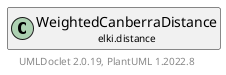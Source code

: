 @startuml
    remove .*\.(Instance|Par|Parameterizer|Factory)$
    set namespaceSeparator none
    hide empty fields
    hide empty methods

    class "<size:14>WeightedCanberraDistance.Par\n<size:10>elki.distance" as elki.distance.WeightedCanberraDistance.Par [[WeightedCanberraDistance.Par.html]] {
        #weights: double[]
        +configure(Parameterization): void
        +make(): WeightedCanberraDistance
    }

    interface "<size:14>Parameterizer\n<size:10>elki.utilities.optionhandling" as elki.utilities.optionhandling.Parameterizer [[../utilities/optionhandling/Parameterizer.html]] {
        {abstract} +make(): Object
    }
    class "<size:14>WeightedCanberraDistance\n<size:10>elki.distance" as elki.distance.WeightedCanberraDistance [[WeightedCanberraDistance.html]]

    elki.utilities.optionhandling.Parameterizer <|.. elki.distance.WeightedCanberraDistance.Par
    elki.distance.WeightedCanberraDistance +-- elki.distance.WeightedCanberraDistance.Par

    center footer UMLDoclet 2.0.19, PlantUML 1.2022.8
@enduml
